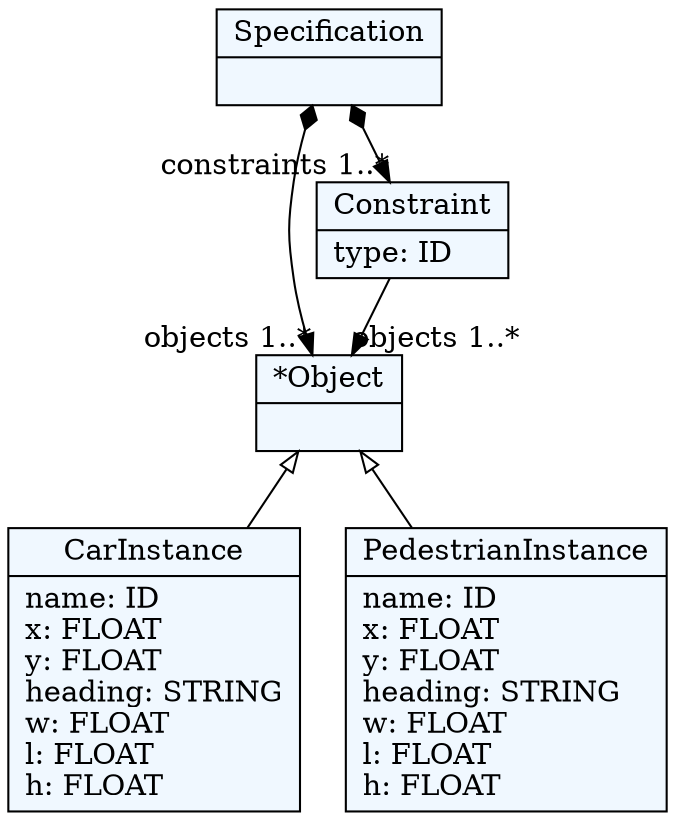 
    digraph textX {
    fontname = "Bitstream Vera Sans"
    fontsize = 8
    node[
        shape=record,
        style=filled,
        fillcolor=aliceblue
    ]
    nodesep = 0.3
    edge[dir=black,arrowtail=empty]


94683190292656[ label="{Specification|}"]

94683190296240[ label="{*Object|}"]

94683190299808[ label="{CarInstance|name: ID\lx: FLOAT\ly: FLOAT\lheading: STRING\lw: FLOAT\ll: FLOAT\lh: FLOAT\l}"]

94683190303968[ label="{PedestrianInstance|name: ID\lx: FLOAT\ly: FLOAT\lheading: STRING\lw: FLOAT\ll: FLOAT\lh: FLOAT\l}"]

94683190307536[ label="{Constraint|type: ID\l}"]



94683190292656 -> 94683190296240[arrowtail=diamond, dir=both, headlabel="objects 1..*"]
94683190292656 -> 94683190307536[arrowtail=diamond, dir=both, headlabel="constraints 1..*"]
94683190296240 -> 94683190299808 [dir=back]
94683190296240 -> 94683190303968 [dir=back]
94683190307536 -> 94683190296240[headlabel="objects 1..*"]

}
